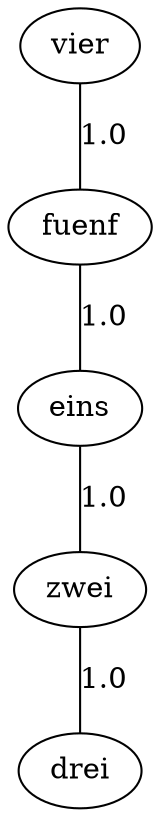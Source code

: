 graph G {
  1 [ label="eins" ];
  2 [ label="vier" ];
  3 [ label="zwei" ];
  4 [ label="fuenf" ];
  5 [ label="drei" ];
  3 -- 5 [ label="1.0" ];
  1 -- 3 [ label="1.0" ];
  4 -- 1 [ label="1.0" ];
  2 -- 4 [ label="1.0" ];
}
